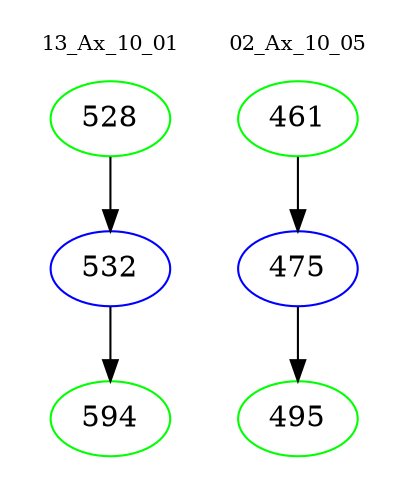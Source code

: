 digraph{
subgraph cluster_0 {
color = white
label = "13_Ax_10_01";
fontsize=10;
T0_528 [label="528", color="green"]
T0_528 -> T0_532 [color="black"]
T0_532 [label="532", color="blue"]
T0_532 -> T0_594 [color="black"]
T0_594 [label="594", color="green"]
}
subgraph cluster_1 {
color = white
label = "02_Ax_10_05";
fontsize=10;
T1_461 [label="461", color="green"]
T1_461 -> T1_475 [color="black"]
T1_475 [label="475", color="blue"]
T1_475 -> T1_495 [color="black"]
T1_495 [label="495", color="green"]
}
}
